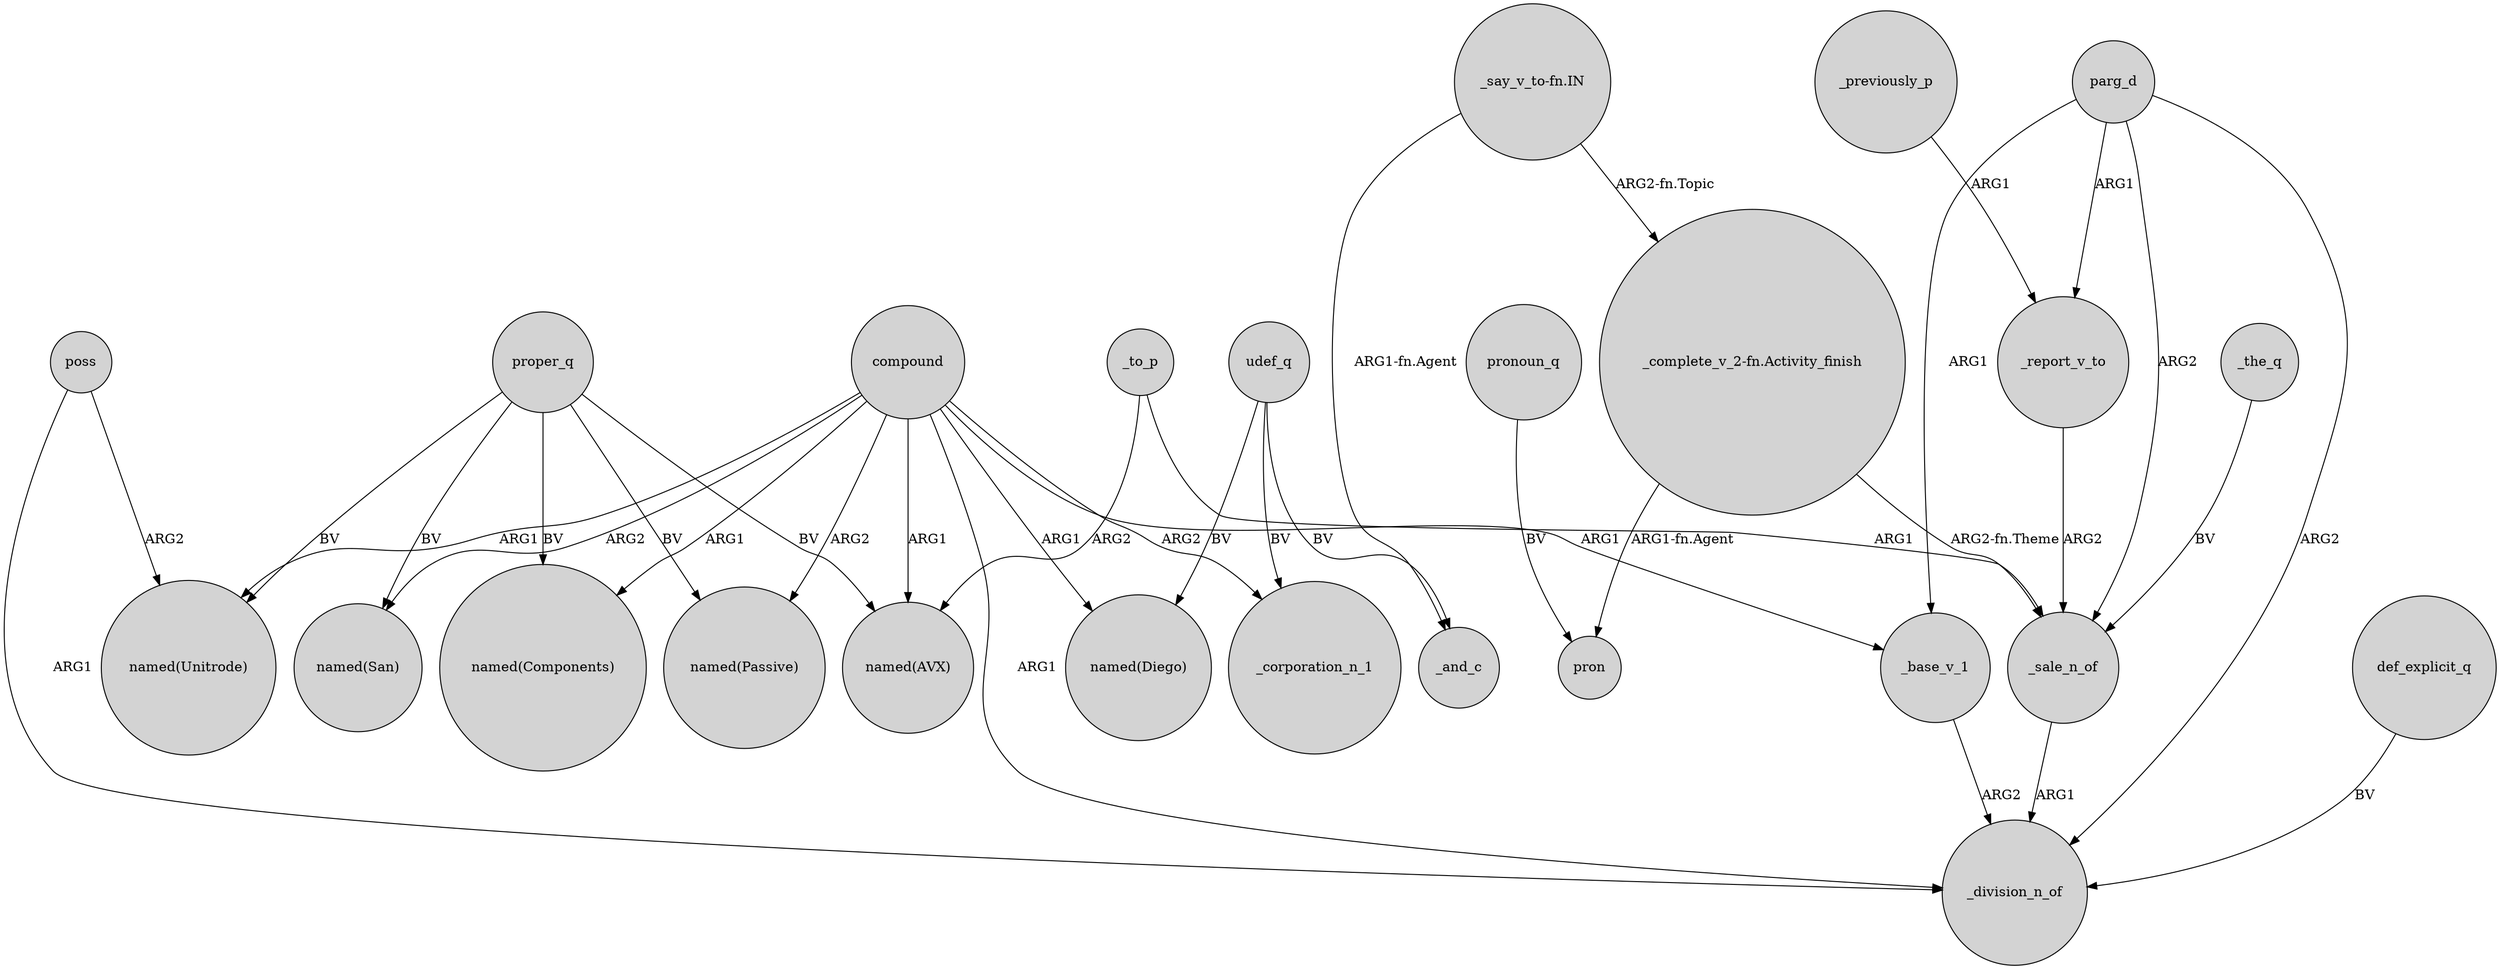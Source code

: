 digraph {
	node [shape=circle style=filled]
	proper_q -> "named(Unitrode)" [label=BV]
	udef_q -> "named(Diego)" [label=BV]
	proper_q -> "named(Components)" [label=BV]
	parg_d -> _division_n_of [label=ARG2]
	"_say_v_to-fn.IN" -> _and_c [label="ARG1-fn.Agent"]
	compound -> "named(San)" [label=ARG2]
	compound -> "named(Components)" [label=ARG1]
	_base_v_1 -> _division_n_of [label=ARG2]
	"_say_v_to-fn.IN" -> "_complete_v_2-fn.Activity_finish" [label="ARG2-fn.Topic"]
	compound -> _corporation_n_1 [label=ARG2]
	_to_p -> "named(AVX)" [label=ARG2]
	"_complete_v_2-fn.Activity_finish" -> _sale_n_of [label="ARG2-fn.Theme"]
	_previously_p -> _report_v_to [label=ARG1]
	poss -> _division_n_of [label=ARG1]
	_to_p -> _sale_n_of [label=ARG1]
	proper_q -> "named(AVX)" [label=BV]
	_report_v_to -> _sale_n_of [label=ARG2]
	def_explicit_q -> _division_n_of [label=BV]
	"_complete_v_2-fn.Activity_finish" -> pron [label="ARG1-fn.Agent"]
	compound -> "named(Unitrode)" [label=ARG1]
	pronoun_q -> pron [label=BV]
	udef_q -> _corporation_n_1 [label=BV]
	_the_q -> _sale_n_of [label=BV]
	compound -> _base_v_1 [label=ARG1]
	parg_d -> _sale_n_of [label=ARG2]
	parg_d -> _report_v_to [label=ARG1]
	compound -> "named(Diego)" [label=ARG1]
	proper_q -> "named(Passive)" [label=BV]
	compound -> "named(AVX)" [label=ARG1]
	_sale_n_of -> _division_n_of [label=ARG1]
	parg_d -> _base_v_1 [label=ARG1]
	compound -> "named(Passive)" [label=ARG2]
	proper_q -> "named(San)" [label=BV]
	compound -> _division_n_of [label=ARG1]
	udef_q -> _and_c [label=BV]
	poss -> "named(Unitrode)" [label=ARG2]
}
